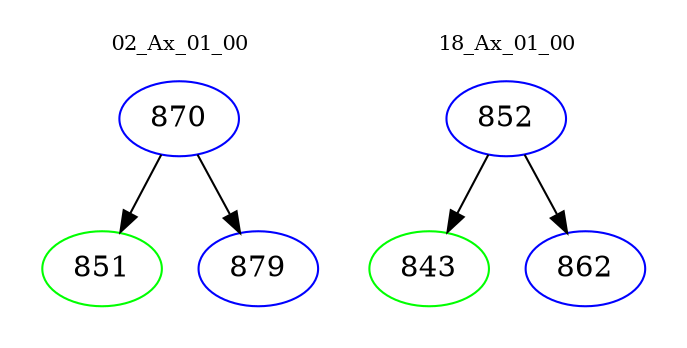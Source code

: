 digraph{
subgraph cluster_0 {
color = white
label = "02_Ax_01_00";
fontsize=10;
T0_870 [label="870", color="blue"]
T0_870 -> T0_851 [color="black"]
T0_851 [label="851", color="green"]
T0_870 -> T0_879 [color="black"]
T0_879 [label="879", color="blue"]
}
subgraph cluster_1 {
color = white
label = "18_Ax_01_00";
fontsize=10;
T1_852 [label="852", color="blue"]
T1_852 -> T1_843 [color="black"]
T1_843 [label="843", color="green"]
T1_852 -> T1_862 [color="black"]
T1_862 [label="862", color="blue"]
}
}
